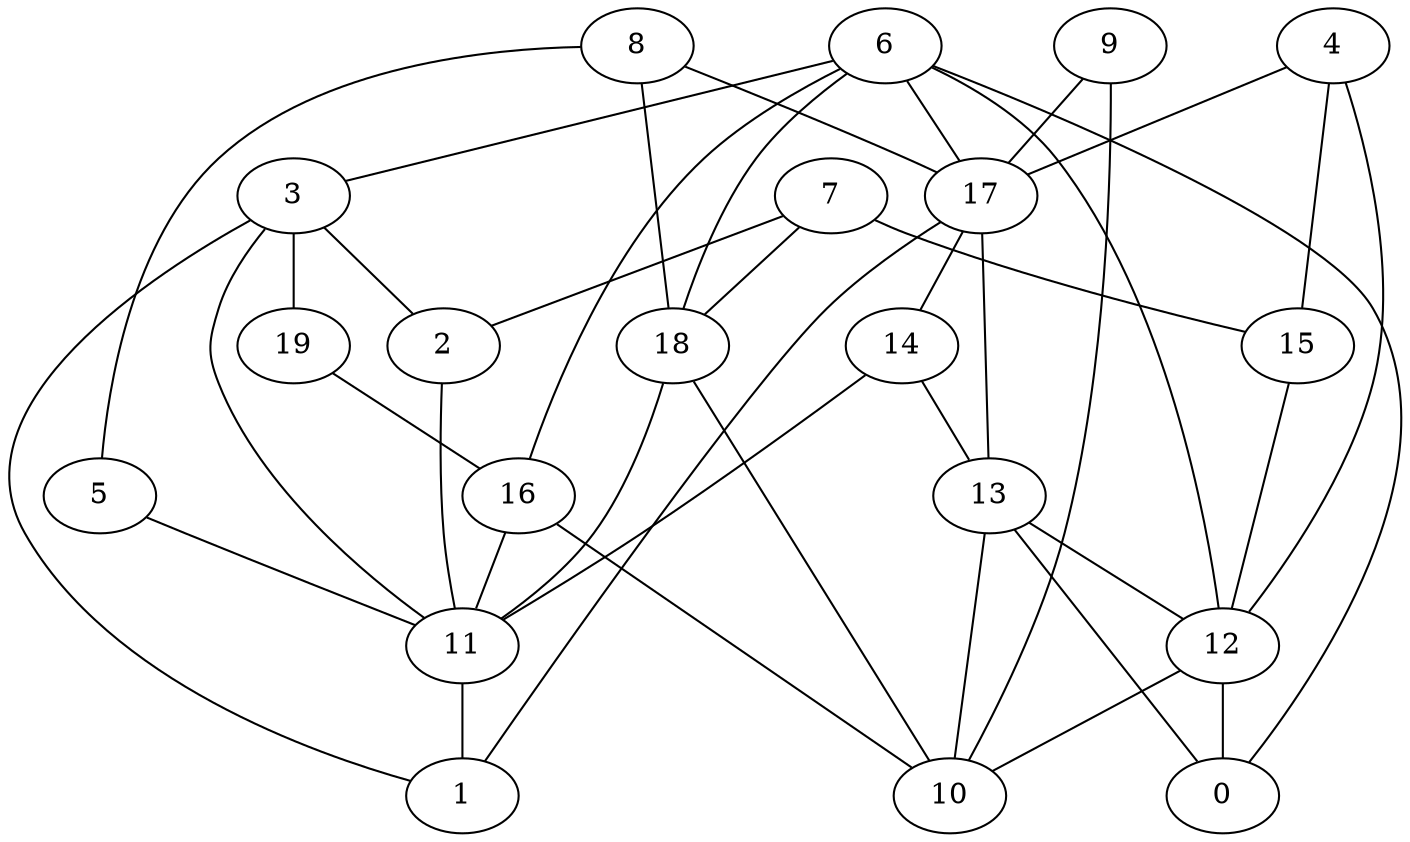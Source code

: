 digraph GG_graph {

subgraph G_graph {
edge [color = black]
"12" -> "0" [dir = none]
"12" -> "10" [dir = none]
"19" -> "16" [dir = none]
"6" -> "12" [dir = none]
"6" -> "18" [dir = none]
"6" -> "3" [dir = none]
"6" -> "17" [dir = none]
"6" -> "16" [dir = none]
"6" -> "0" [dir = none]
"8" -> "5" [dir = none]
"8" -> "18" [dir = none]
"8" -> "17" [dir = none]
"4" -> "12" [dir = none]
"4" -> "17" [dir = none]
"4" -> "15" [dir = none]
"5" -> "11" [dir = none]
"9" -> "10" [dir = none]
"9" -> "17" [dir = none]
"18" -> "11" [dir = none]
"18" -> "10" [dir = none]
"11" -> "1" [dir = none]
"14" -> "11" [dir = none]
"14" -> "13" [dir = none]
"13" -> "10" [dir = none]
"13" -> "0" [dir = none]
"13" -> "12" [dir = none]
"15" -> "12" [dir = none]
"3" -> "1" [dir = none]
"3" -> "11" [dir = none]
"3" -> "2" [dir = none]
"3" -> "19" [dir = none]
"16" -> "11" [dir = none]
"16" -> "10" [dir = none]
"2" -> "11" [dir = none]
"7" -> "18" [dir = none]
"7" -> "15" [dir = none]
"17" -> "1" [dir = none]
"17" -> "14" [dir = none]
"17" -> "13" [dir = none]
"7" -> "2" [dir = none]
}

}
